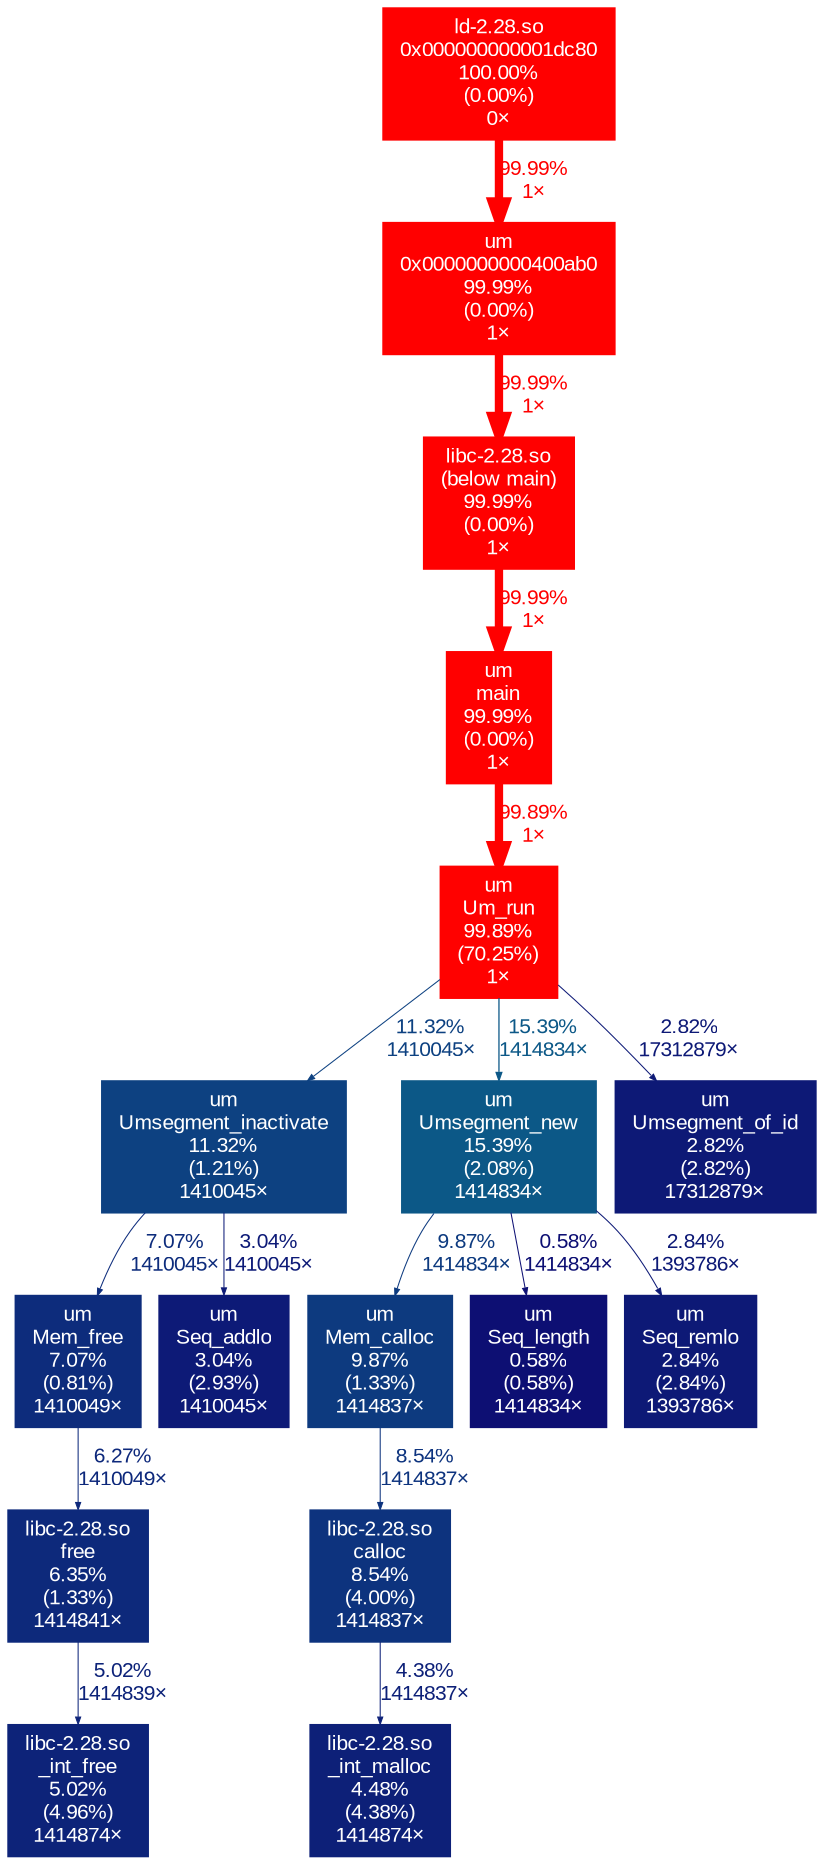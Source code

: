 digraph {
	graph [fontname=Arial, nodesep=0.125, ranksep=0.25];
	node [fontcolor=white, fontname=Arial, height=0, shape=box, style=filled, width=0];
	edge [fontname=Arial];
	"(below main)" [color="#ff0000", fontcolor="#ffffff", fontsize="10.00", label="libc-2.28.so\n(below main)\n99.99%\n(0.00%)\n1×"];
	"(below main)" -> main [arrowsize="1.00", color="#ff0000", fontcolor="#ff0000", fontsize="10.00", label="99.99%\n1×", labeldistance="4.00", penwidth="4.00"];
	"0x000000000001dc80" [color="#ff0000", fontcolor="#ffffff", fontsize="10.00", label="ld-2.28.so\n0x000000000001dc80\n100.00%\n(0.00%)\n0×"];
	"0x000000000001dc80" -> "0x0000000000400ab0" [arrowsize="1.00", color="#ff0000", fontcolor="#ff0000", fontsize="10.00", label="99.99%\n1×", labeldistance="4.00", penwidth="4.00"];
	"0x0000000000400ab0" [color="#ff0000", fontcolor="#ffffff", fontsize="10.00", label="um\n0x0000000000400ab0\n99.99%\n(0.00%)\n1×"];
	"0x0000000000400ab0" -> "(below main)" [arrowsize="1.00", color="#ff0000", fontcolor="#ff0000", fontsize="10.00", label="99.99%\n1×", labeldistance="4.00", penwidth="4.00"];
	"Mem_calloc" [color="#0d3a7f", fontcolor="#ffffff", fontsize="10.00", label="um\nMem_calloc\n9.87%\n(1.33%)\n1414837×"];
	"Mem_calloc" -> calloc [arrowsize="0.35", color="#0d337e", fontcolor="#0d337e", fontsize="10.00", label="8.54%\n1414837×", labeldistance="0.50", penwidth="0.50"];
	"Mem_free" [color="#0d2c7c", fontcolor="#ffffff", fontsize="10.00", label="um\nMem_free\n7.07%\n(0.81%)\n1410049×"];
	"Mem_free" -> free [arrowsize="0.35", color="#0d287b", fontcolor="#0d287b", fontsize="10.00", label="6.27%\n1410049×", labeldistance="0.50", penwidth="0.50"];
	"Seq_addlo" [color="#0d1a77", fontcolor="#ffffff", fontsize="10.00", label="um\nSeq_addlo\n3.04%\n(2.93%)\n1410045×"];
	"Seq_length" [color="#0d0f73", fontcolor="#ffffff", fontsize="10.00", label="um\nSeq_length\n0.58%\n(0.58%)\n1414834×"];
	"Seq_remlo" [color="#0d1976", fontcolor="#ffffff", fontsize="10.00", label="um\nSeq_remlo\n2.84%\n(2.84%)\n1393786×"];
	"Um_run" [color="#ff0100", fontcolor="#ffffff", fontsize="10.00", label="um\nUm_run\n99.89%\n(70.25%)\n1×"];
	"Um_run" -> "Umsegment_inactivate" [arrowsize="0.35", color="#0d4181", fontcolor="#0d4181", fontsize="10.00", label="11.32%\n1410045×", labeldistance="0.50", penwidth="0.50"];
	"Um_run" -> "Umsegment_new" [arrowsize="0.39", color="#0c5887", fontcolor="#0c5887", fontsize="10.00", label="15.39%\n1414834×", labeldistance="0.62", penwidth="0.62"];
	"Um_run" -> "Umsegment_of_id" [arrowsize="0.35", color="#0d1976", fontcolor="#0d1976", fontsize="10.00", label="2.82%\n17312879×", labeldistance="0.50", penwidth="0.50"];
	"Umsegment_inactivate" [color="#0d4181", fontcolor="#ffffff", fontsize="10.00", label="um\nUmsegment_inactivate\n11.32%\n(1.21%)\n1410045×"];
	"Umsegment_inactivate" -> "Mem_free" [arrowsize="0.35", color="#0d2c7c", fontcolor="#0d2c7c", fontsize="10.00", label="7.07%\n1410045×", labeldistance="0.50", penwidth="0.50"];
	"Umsegment_inactivate" -> "Seq_addlo" [arrowsize="0.35", color="#0d1a77", fontcolor="#0d1a77", fontsize="10.00", label="3.04%\n1410045×", labeldistance="0.50", penwidth="0.50"];
	"Umsegment_new" [color="#0c5887", fontcolor="#ffffff", fontsize="10.00", label="um\nUmsegment_new\n15.39%\n(2.08%)\n1414834×"];
	"Umsegment_new" -> "Mem_calloc" [arrowsize="0.35", color="#0d3a7f", fontcolor="#0d3a7f", fontsize="10.00", label="9.87%\n1414834×", labeldistance="0.50", penwidth="0.50"];
	"Umsegment_new" -> "Seq_length" [arrowsize="0.35", color="#0d0f73", fontcolor="#0d0f73", fontsize="10.00", label="0.58%\n1414834×", labeldistance="0.50", penwidth="0.50"];
	"Umsegment_new" -> "Seq_remlo" [arrowsize="0.35", color="#0d1976", fontcolor="#0d1976", fontsize="10.00", label="2.84%\n1393786×", labeldistance="0.50", penwidth="0.50"];
	"Umsegment_of_id" [color="#0d1976", fontcolor="#ffffff", fontsize="10.00", label="um\nUmsegment_of_id\n2.82%\n(2.82%)\n17312879×"];
	"_int_free" [color="#0d2379", fontcolor="#ffffff", fontsize="10.00", label="libc-2.28.so\n_int_free\n5.02%\n(4.96%)\n1414874×"];
	"_int_malloc" [color="#0d2078", fontcolor="#ffffff", fontsize="10.00", label="libc-2.28.so\n_int_malloc\n4.48%\n(4.38%)\n1414874×"];
	calloc [color="#0d337e", fontcolor="#ffffff", fontsize="10.00", label="libc-2.28.so\ncalloc\n8.54%\n(4.00%)\n1414837×"];
	calloc -> "_int_malloc" [arrowsize="0.35", color="#0d2078", fontcolor="#0d2078", fontsize="10.00", label="4.38%\n1414837×", labeldistance="0.50", penwidth="0.50"];
	free [color="#0d297b", fontcolor="#ffffff", fontsize="10.00", label="libc-2.28.so\nfree\n6.35%\n(1.33%)\n1414841×"];
	free -> "_int_free" [arrowsize="0.35", color="#0d2379", fontcolor="#0d2379", fontsize="10.00", label="5.02%\n1414839×", labeldistance="0.50", penwidth="0.50"];
	main [color="#ff0000", fontcolor="#ffffff", fontsize="10.00", label="um\nmain\n99.99%\n(0.00%)\n1×"];
	main -> "Um_run" [arrowsize="1.00", color="#ff0100", fontcolor="#ff0100", fontsize="10.00", label="99.89%\n1×", labeldistance="4.00", penwidth="4.00"];
}
